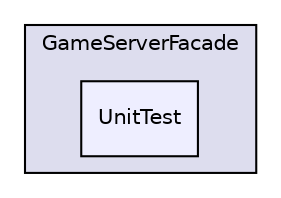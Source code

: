 digraph "D:/Work/Programmieren/Java/D-MARLA/Implementation/MARLA-Server/ServerFacade/src/GameServerFacade/UnitTest" {
  compound=true
  node [ fontsize="10", fontname="Helvetica"];
  edge [ labelfontsize="10", labelfontname="Helvetica"];
  subgraph clusterdir_dc286b4d5c4c228d05f67d4670965764 {
    graph [ bgcolor="#ddddee", pencolor="black", label="GameServerFacade" fontname="Helvetica", fontsize="10", URL="dir_dc286b4d5c4c228d05f67d4670965764.html"]
  dir_02961653530d0285ea8332f2754d00bf [shape=box, label="UnitTest", style="filled", fillcolor="#eeeeff", pencolor="black", URL="dir_02961653530d0285ea8332f2754d00bf.html"];
  }
}
